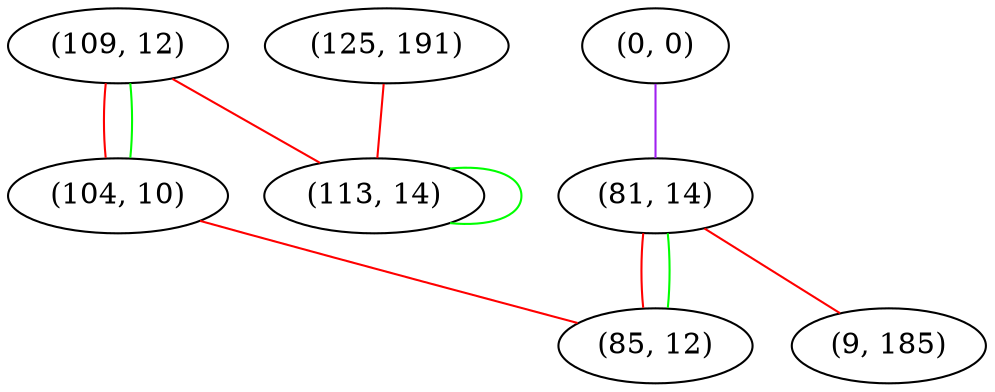 graph "" {
"(109, 12)";
"(0, 0)";
"(81, 14)";
"(125, 191)";
"(104, 10)";
"(85, 12)";
"(113, 14)";
"(9, 185)";
"(109, 12)" -- "(113, 14)"  [color=red, key=0, weight=1];
"(109, 12)" -- "(104, 10)"  [color=red, key=0, weight=1];
"(109, 12)" -- "(104, 10)"  [color=green, key=1, weight=2];
"(0, 0)" -- "(81, 14)"  [color=purple, key=0, weight=4];
"(81, 14)" -- "(85, 12)"  [color=red, key=0, weight=1];
"(81, 14)" -- "(85, 12)"  [color=green, key=1, weight=2];
"(81, 14)" -- "(9, 185)"  [color=red, key=0, weight=1];
"(125, 191)" -- "(113, 14)"  [color=red, key=0, weight=1];
"(104, 10)" -- "(85, 12)"  [color=red, key=0, weight=1];
"(113, 14)" -- "(113, 14)"  [color=green, key=0, weight=2];
}
